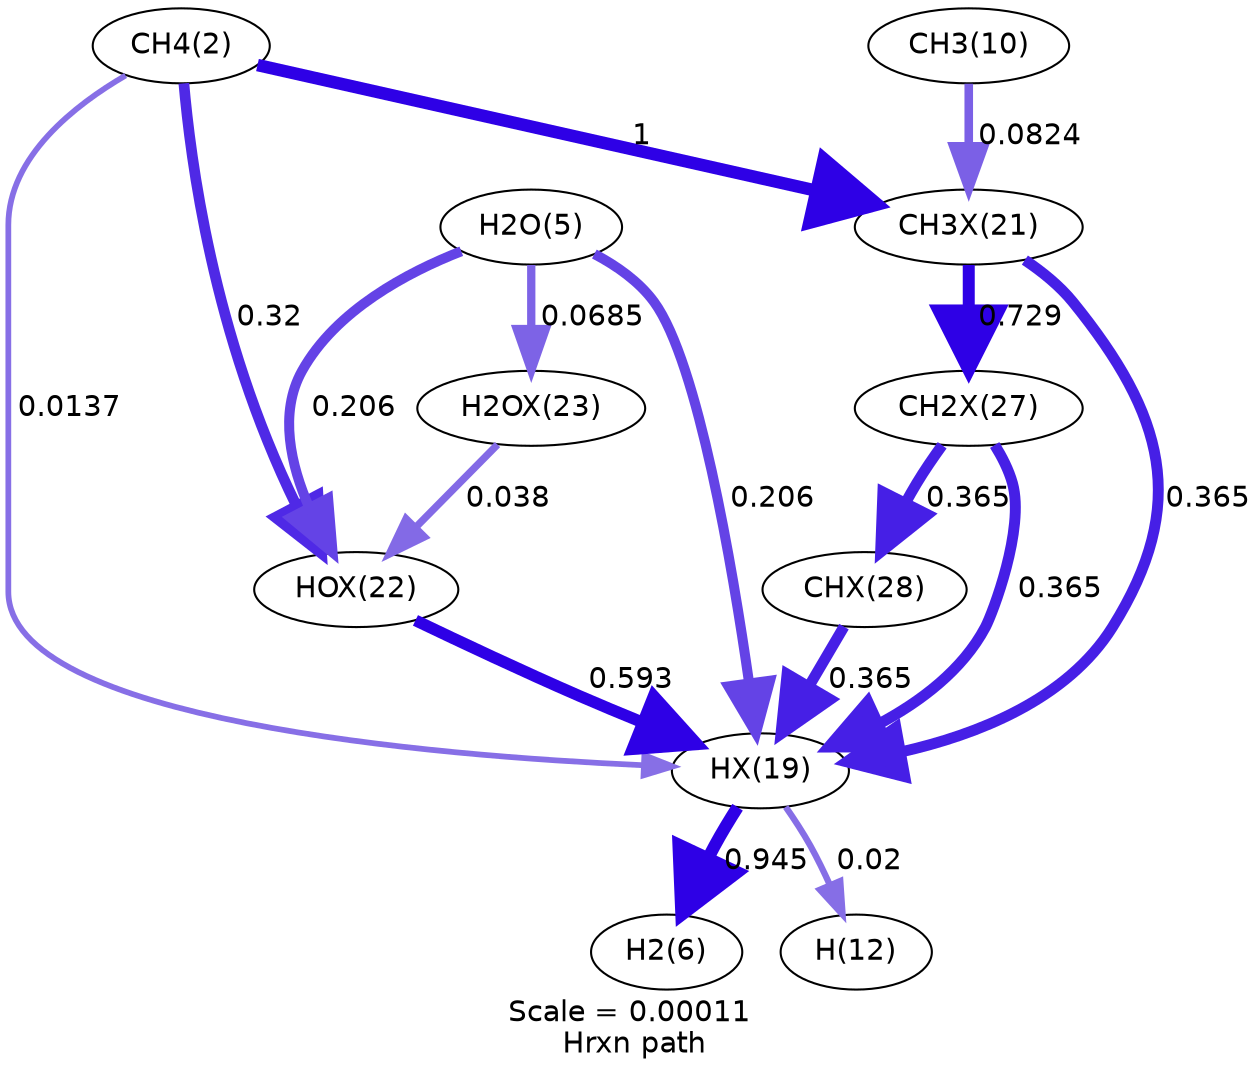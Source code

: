 digraph reaction_paths {
center=1;
s3 -> s23[fontname="Helvetica", style="setlinewidth(2.76)", arrowsize=1.38, color="0.7, 0.514, 0.9"
, label=" 0.0137"];
s3 -> s26[fontname="Helvetica", style="setlinewidth(5.14)", arrowsize=2.57, color="0.7, 0.82, 0.9"
, label=" 0.32"];
s3 -> s25[fontname="Helvetica", style="setlinewidth(6)", arrowsize=3, color="0.7, 1.5, 0.9"
, label=" 1"];
s23 -> s7[fontname="Helvetica", style="setlinewidth(5.96)", arrowsize=2.98, color="0.7, 1.45, 0.9"
, label=" 0.945"];
s23 -> s13[fontname="Helvetica", style="setlinewidth(3.05)", arrowsize=1.52, color="0.7, 0.52, 0.9"
, label=" 0.02"];
s26 -> s23[fontname="Helvetica", style="setlinewidth(5.61)", arrowsize=2.8, color="0.7, 1.09, 0.9"
, label=" 0.593"];
s6 -> s23[fontname="Helvetica", style="setlinewidth(4.81)", arrowsize=2.4, color="0.7, 0.706, 0.9"
, label=" 0.206"];
s25 -> s23[fontname="Helvetica", style="setlinewidth(5.24)", arrowsize=2.62, color="0.7, 0.865, 0.9"
, label=" 0.365"];
s31 -> s23[fontname="Helvetica", style="setlinewidth(5.24)", arrowsize=2.62, color="0.7, 0.865, 0.9"
, label=" 0.365"];
s32 -> s23[fontname="Helvetica", style="setlinewidth(5.24)", arrowsize=2.62, color="0.7, 0.865, 0.9"
, label=" 0.365"];
s6 -> s26[fontname="Helvetica", style="setlinewidth(4.81)", arrowsize=2.4, color="0.7, 0.706, 0.9"
, label=" 0.206"];
s27 -> s26[fontname="Helvetica", style="setlinewidth(3.53)", arrowsize=1.77, color="0.7, 0.538, 0.9"
, label=" 0.038"];
s6 -> s27[fontname="Helvetica", style="setlinewidth(3.98)", arrowsize=1.99, color="0.7, 0.569, 0.9"
, label=" 0.0685"];
s11 -> s25[fontname="Helvetica", style="setlinewidth(4.12)", arrowsize=2.06, color="0.7, 0.582, 0.9"
, label=" 0.0824"];
s25 -> s31[fontname="Helvetica", style="setlinewidth(5.76)", arrowsize=2.88, color="0.7, 1.23, 0.9"
, label=" 0.729"];
s31 -> s32[fontname="Helvetica", style="setlinewidth(5.24)", arrowsize=2.62, color="0.7, 0.865, 0.9"
, label=" 0.365"];
s3 [ fontname="Helvetica", label="CH4(2)"];
s6 [ fontname="Helvetica", label="H2O(5)"];
s7 [ fontname="Helvetica", label="H2(6)"];
s11 [ fontname="Helvetica", label="CH3(10)"];
s13 [ fontname="Helvetica", label="H(12)"];
s23 [ fontname="Helvetica", label="HX(19)"];
s25 [ fontname="Helvetica", label="CH3X(21)"];
s26 [ fontname="Helvetica", label="HOX(22)"];
s27 [ fontname="Helvetica", label="H2OX(23)"];
s31 [ fontname="Helvetica", label="CH2X(27)"];
s32 [ fontname="Helvetica", label="CHX(28)"];
 label = "Scale = 0.00011\l Hrxn path";
 fontname = "Helvetica";
}
